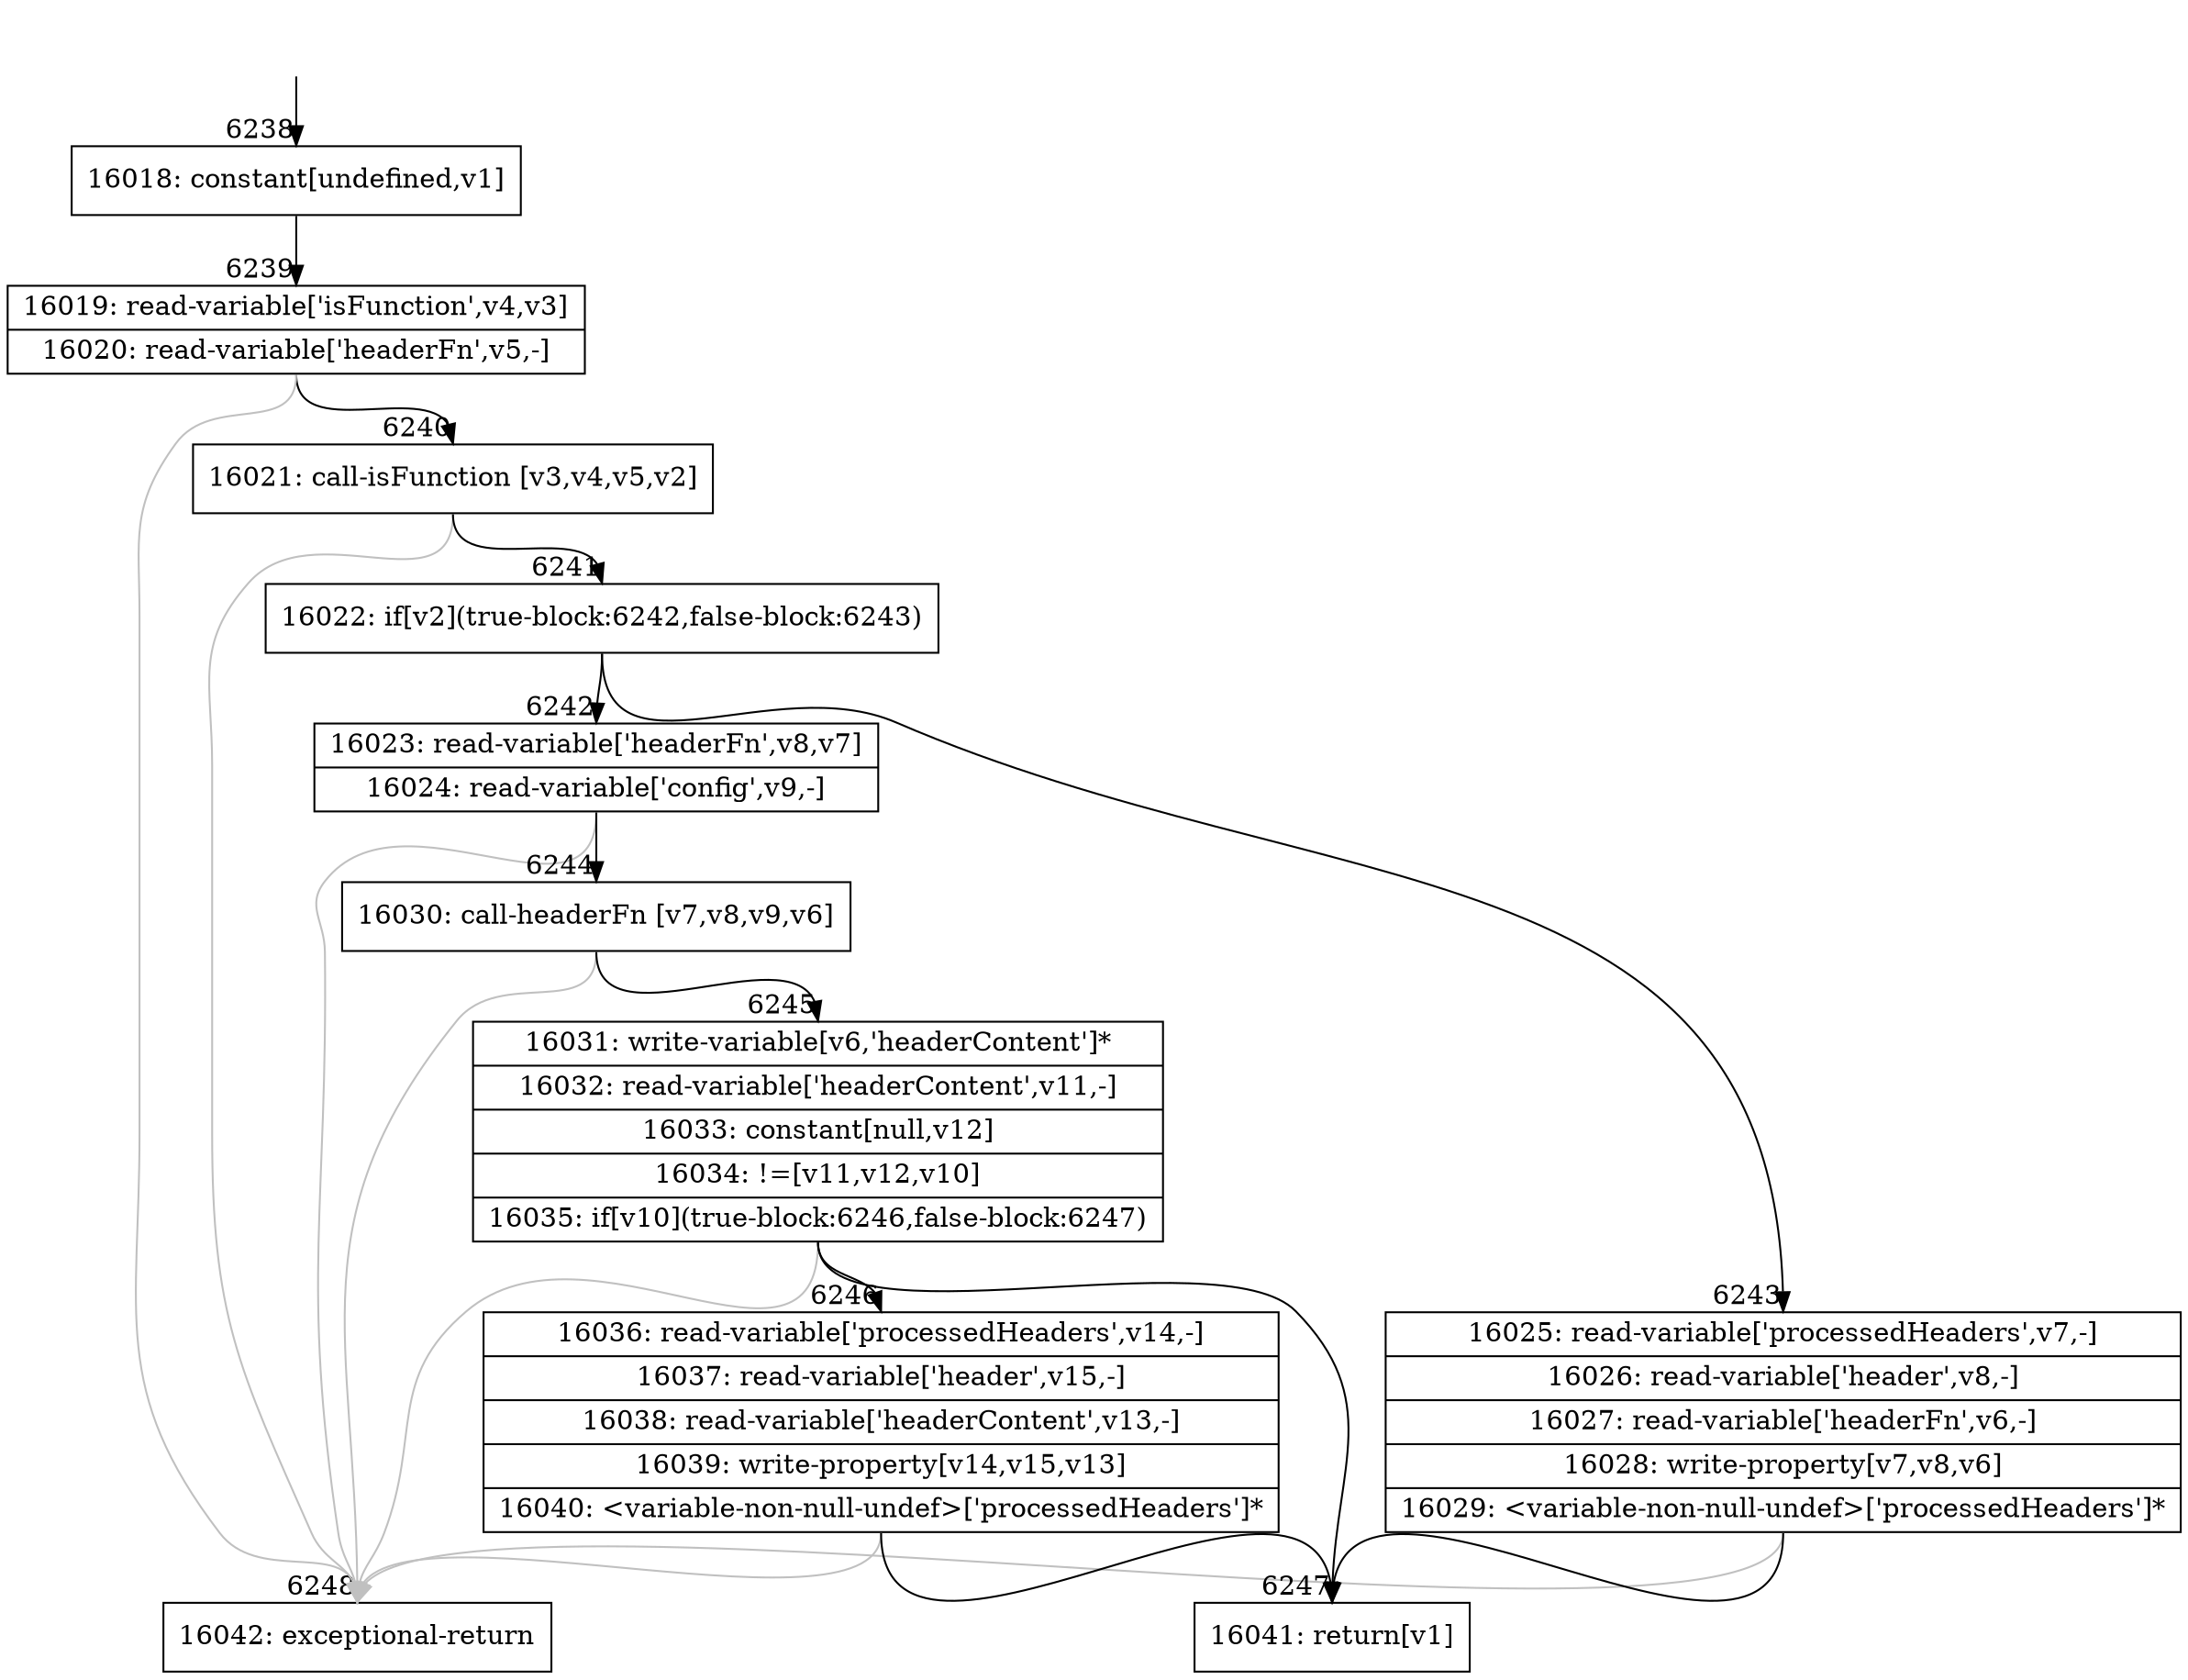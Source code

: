 digraph {
rankdir="TD"
BB_entry471[shape=none,label=""];
BB_entry471 -> BB6238 [tailport=s, headport=n, headlabel="    6238"]
BB6238 [shape=record label="{16018: constant[undefined,v1]}" ] 
BB6238 -> BB6239 [tailport=s, headport=n, headlabel="      6239"]
BB6239 [shape=record label="{16019: read-variable['isFunction',v4,v3]|16020: read-variable['headerFn',v5,-]}" ] 
BB6239 -> BB6240 [tailport=s, headport=n, headlabel="      6240"]
BB6239 -> BB6248 [tailport=s, headport=n, color=gray, headlabel="      6248"]
BB6240 [shape=record label="{16021: call-isFunction [v3,v4,v5,v2]}" ] 
BB6240 -> BB6241 [tailport=s, headport=n, headlabel="      6241"]
BB6240 -> BB6248 [tailport=s, headport=n, color=gray]
BB6241 [shape=record label="{16022: if[v2](true-block:6242,false-block:6243)}" ] 
BB6241 -> BB6242 [tailport=s, headport=n, headlabel="      6242"]
BB6241 -> BB6243 [tailport=s, headport=n, headlabel="      6243"]
BB6242 [shape=record label="{16023: read-variable['headerFn',v8,v7]|16024: read-variable['config',v9,-]}" ] 
BB6242 -> BB6244 [tailport=s, headport=n, headlabel="      6244"]
BB6242 -> BB6248 [tailport=s, headport=n, color=gray]
BB6243 [shape=record label="{16025: read-variable['processedHeaders',v7,-]|16026: read-variable['header',v8,-]|16027: read-variable['headerFn',v6,-]|16028: write-property[v7,v8,v6]|16029: \<variable-non-null-undef\>['processedHeaders']*}" ] 
BB6243 -> BB6247 [tailport=s, headport=n, headlabel="      6247"]
BB6243 -> BB6248 [tailport=s, headport=n, color=gray]
BB6244 [shape=record label="{16030: call-headerFn [v7,v8,v9,v6]}" ] 
BB6244 -> BB6245 [tailport=s, headport=n, headlabel="      6245"]
BB6244 -> BB6248 [tailport=s, headport=n, color=gray]
BB6245 [shape=record label="{16031: write-variable[v6,'headerContent']*|16032: read-variable['headerContent',v11,-]|16033: constant[null,v12]|16034: !=[v11,v12,v10]|16035: if[v10](true-block:6246,false-block:6247)}" ] 
BB6245 -> BB6246 [tailport=s, headport=n, headlabel="      6246"]
BB6245 -> BB6247 [tailport=s, headport=n]
BB6245 -> BB6248 [tailport=s, headport=n, color=gray]
BB6246 [shape=record label="{16036: read-variable['processedHeaders',v14,-]|16037: read-variable['header',v15,-]|16038: read-variable['headerContent',v13,-]|16039: write-property[v14,v15,v13]|16040: \<variable-non-null-undef\>['processedHeaders']*}" ] 
BB6246 -> BB6247 [tailport=s, headport=n]
BB6246 -> BB6248 [tailport=s, headport=n, color=gray]
BB6247 [shape=record label="{16041: return[v1]}" ] 
BB6248 [shape=record label="{16042: exceptional-return}" ] 
//#$~ 10113
}
